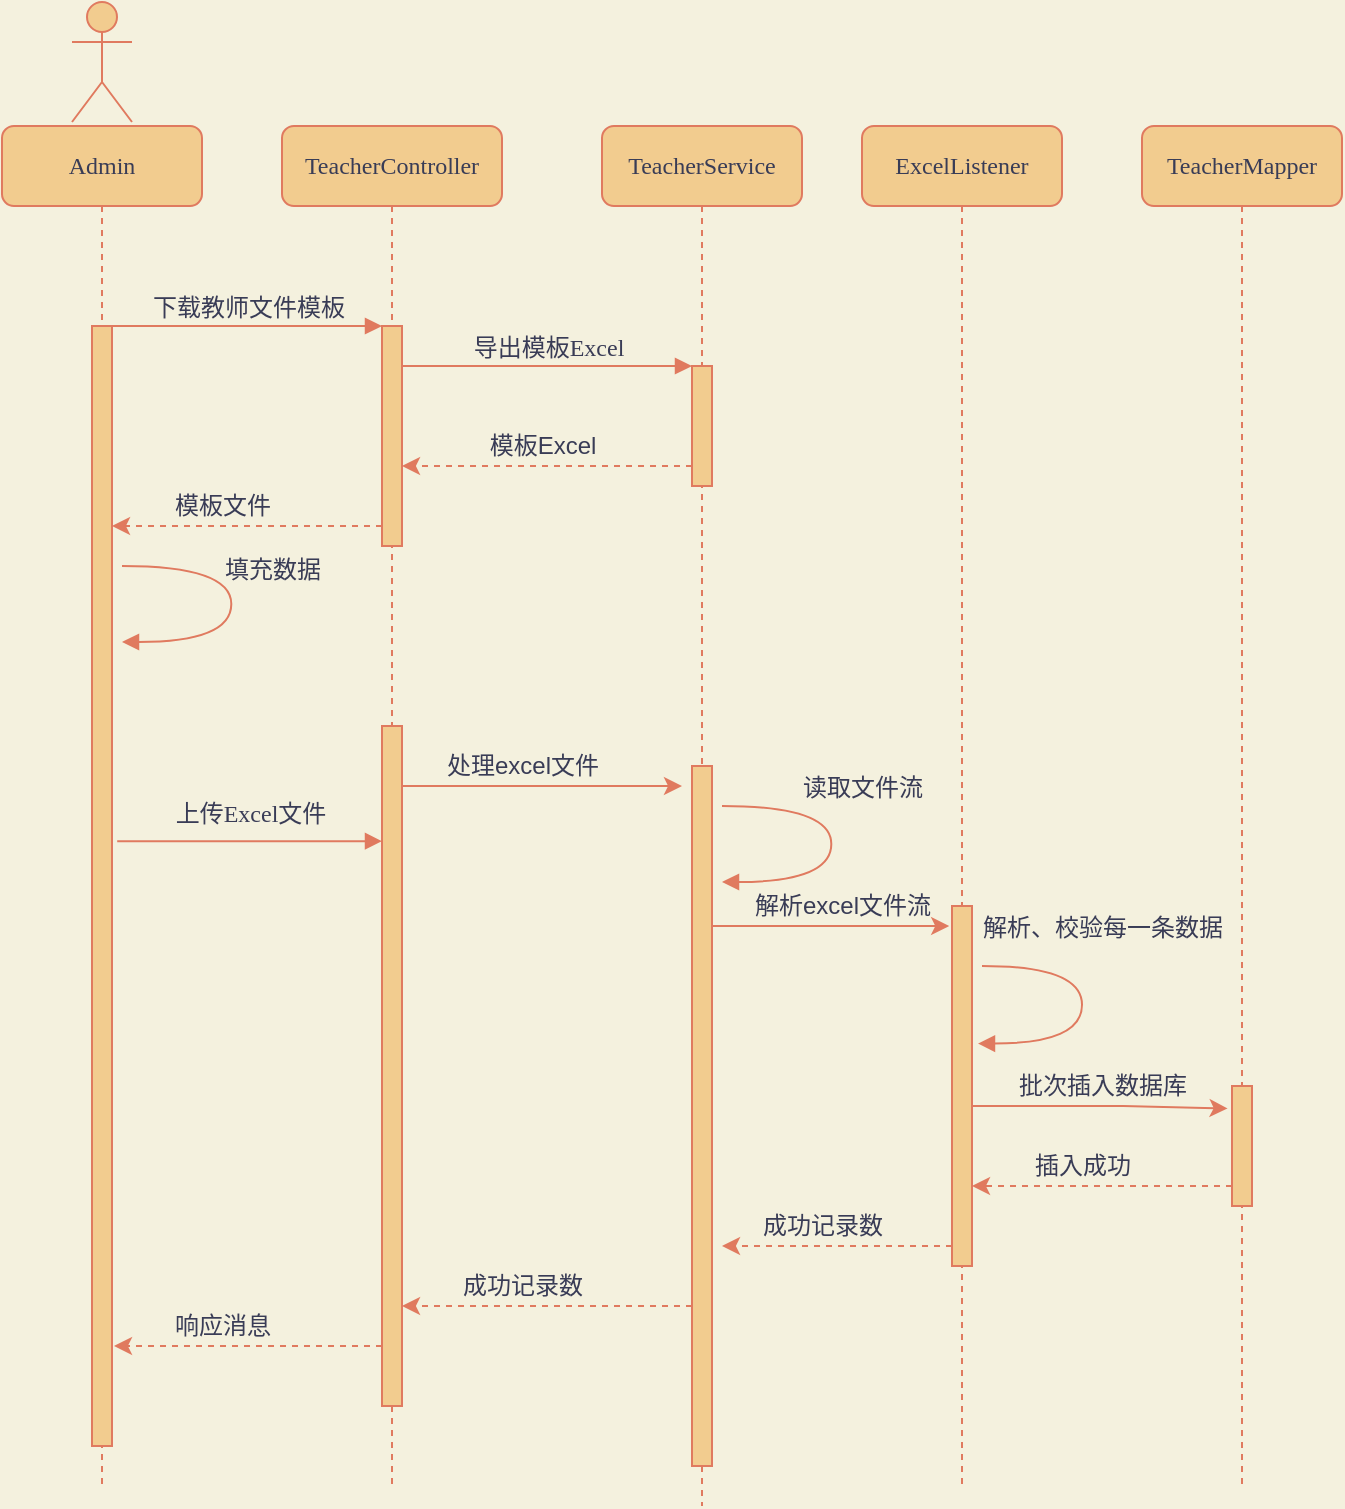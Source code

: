 <mxfile version="15.4.0" type="device"><diagram name="Page-1" id="13e1069c-82ec-6db2-03f1-153e76fe0fe0"><mxGraphModel dx="1024" dy="465" grid="1" gridSize="10" guides="0" tooltips="1" connect="1" arrows="1" fold="1" page="1" pageScale="1" pageWidth="1100" pageHeight="850" background="#F4F1DE" math="0" shadow="0"><root><mxCell id="0"/><mxCell id="1" parent="0"/><mxCell id="7baba1c4bc27f4b0-2" value="TeacherController" style="shape=umlLifeline;perimeter=lifelinePerimeter;whiteSpace=wrap;html=1;container=1;collapsible=0;recursiveResize=0;outlineConnect=0;rounded=1;shadow=0;comic=0;labelBackgroundColor=none;strokeWidth=1;fontFamily=Verdana;fontSize=12;align=center;fillColor=#F2CC8F;strokeColor=#E07A5F;fontColor=#393C56;" parent="1" vertex="1"><mxGeometry x="240" y="80" width="110" height="680" as="geometry"/></mxCell><mxCell id="7baba1c4bc27f4b0-10" value="" style="html=1;points=[];perimeter=orthogonalPerimeter;rounded=0;shadow=0;comic=0;labelBackgroundColor=none;strokeWidth=1;fontFamily=Verdana;fontSize=12;align=center;fillColor=#F2CC8F;strokeColor=#E07A5F;fontColor=#393C56;" parent="7baba1c4bc27f4b0-2" vertex="1"><mxGeometry x="50" y="100" width="10" height="110" as="geometry"/></mxCell><mxCell id="JRXdhzP-rt2ZwfCCmdSv-7" value="" style="html=1;points=[];perimeter=orthogonalPerimeter;rounded=0;shadow=0;comic=0;labelBackgroundColor=none;strokeWidth=1;fontFamily=Verdana;fontSize=12;align=center;fillColor=#F2CC8F;strokeColor=#E07A5F;fontColor=#393C56;" vertex="1" parent="7baba1c4bc27f4b0-2"><mxGeometry x="50" y="300" width="10" height="340" as="geometry"/></mxCell><mxCell id="JRXdhzP-rt2ZwfCCmdSv-14" value="处理excel文件" style="text;html=1;align=center;verticalAlign=middle;resizable=0;points=[];autosize=1;strokeColor=none;fillColor=none;fontColor=#393C56;" vertex="1" parent="7baba1c4bc27f4b0-2"><mxGeometry x="75" y="310" width="90" height="20" as="geometry"/></mxCell><mxCell id="JRXdhzP-rt2ZwfCCmdSv-25" value="" style="rounded=0;orthogonalLoop=1;jettySize=auto;html=1;entryX=1.036;entryY=1;entryDx=0;entryDy=0;entryPerimeter=0;labelBackgroundColor=#F4F1DE;strokeColor=#E07A5F;fontColor=#393C56;" edge="1" parent="1" source="7baba1c4bc27f4b0-3" target="JRXdhzP-rt2ZwfCCmdSv-26"><mxGeometry relative="1" as="geometry"><mxPoint x="570" y="370" as="targetPoint"/><Array as="points"><mxPoint x="520" y="480"/></Array></mxGeometry></mxCell><mxCell id="7baba1c4bc27f4b0-3" value="TeacherService" style="shape=umlLifeline;perimeter=lifelinePerimeter;whiteSpace=wrap;html=1;container=1;collapsible=0;recursiveResize=0;outlineConnect=0;rounded=1;shadow=0;comic=0;labelBackgroundColor=none;strokeWidth=1;fontFamily=Verdana;fontSize=12;align=center;fillColor=#F2CC8F;strokeColor=#E07A5F;fontColor=#393C56;" parent="1" vertex="1"><mxGeometry x="400" y="80" width="100" height="690" as="geometry"/></mxCell><mxCell id="7baba1c4bc27f4b0-13" value="" style="html=1;points=[];perimeter=orthogonalPerimeter;rounded=0;shadow=0;comic=0;labelBackgroundColor=none;strokeWidth=1;fontFamily=Verdana;fontSize=12;align=center;fillColor=#F2CC8F;strokeColor=#E07A5F;fontColor=#393C56;" parent="7baba1c4bc27f4b0-3" vertex="1"><mxGeometry x="45" y="120" width="10" height="60" as="geometry"/></mxCell><mxCell id="JRXdhzP-rt2ZwfCCmdSv-19" value="读取文件流" style="html=1;verticalAlign=bottom;endArrow=block;labelBackgroundColor=none;fontFamily=Verdana;fontSize=12;elbow=vertical;edgeStyle=orthogonalEdgeStyle;curved=1;exitX=1.038;exitY=0.345;exitPerimeter=0;strokeColor=#E07A5F;fontColor=#393C56;" edge="1" parent="7baba1c4bc27f4b0-3"><mxGeometry x="-0.258" y="15" relative="1" as="geometry"><mxPoint x="60.003" y="340" as="sourcePoint"/><mxPoint x="60" y="378" as="targetPoint"/><Array as="points"><mxPoint x="114.67" y="340"/><mxPoint x="114.67" y="378"/></Array><mxPoint as="offset"/></mxGeometry></mxCell><mxCell id="JRXdhzP-rt2ZwfCCmdSv-38" value="" style="html=1;points=[];perimeter=orthogonalPerimeter;rounded=0;shadow=0;comic=0;labelBackgroundColor=none;strokeWidth=1;fontFamily=Verdana;fontSize=12;align=center;fillColor=#F2CC8F;strokeColor=#E07A5F;fontColor=#393C56;" vertex="1" parent="7baba1c4bc27f4b0-3"><mxGeometry x="45" y="320" width="10" height="350" as="geometry"/></mxCell><mxCell id="7baba1c4bc27f4b0-4" value="ExcelListener" style="shape=umlLifeline;perimeter=lifelinePerimeter;whiteSpace=wrap;html=1;container=1;collapsible=0;recursiveResize=0;outlineConnect=0;rounded=1;shadow=0;comic=0;labelBackgroundColor=none;strokeWidth=1;fontFamily=Verdana;fontSize=12;align=center;fillColor=#F2CC8F;strokeColor=#E07A5F;fontColor=#393C56;" parent="1" vertex="1"><mxGeometry x="530" y="80" width="100" height="680" as="geometry"/></mxCell><mxCell id="7baba1c4bc27f4b0-34" value="" style="html=1;points=[];perimeter=orthogonalPerimeter;rounded=0;shadow=0;comic=0;labelBackgroundColor=none;strokeWidth=1;fontFamily=Verdana;fontSize=12;align=center;fillColor=#F2CC8F;strokeColor=#E07A5F;fontColor=#393C56;" parent="7baba1c4bc27f4b0-4" vertex="1"><mxGeometry x="45" y="390" width="10" height="180" as="geometry"/></mxCell><mxCell id="JRXdhzP-rt2ZwfCCmdSv-27" value="解析、校验每一条数据" style="html=1;verticalAlign=bottom;endArrow=block;labelBackgroundColor=none;fontFamily=Verdana;fontSize=12;elbow=vertical;edgeStyle=orthogonalEdgeStyle;curved=1;exitX=1.038;exitY=0.345;exitPerimeter=0;entryX=1.3;entryY=0.382;entryDx=0;entryDy=0;entryPerimeter=0;strokeColor=#E07A5F;fontColor=#393C56;" edge="1" parent="7baba1c4bc27f4b0-4" target="7baba1c4bc27f4b0-34"><mxGeometry x="-0.29" y="14" relative="1" as="geometry"><mxPoint x="60.003" y="420" as="sourcePoint"/><mxPoint x="60" y="458" as="targetPoint"/><Array as="points"><mxPoint x="110" y="420"/></Array><mxPoint x="-4" y="-10" as="offset"/></mxGeometry></mxCell><mxCell id="7baba1c4bc27f4b0-8" value="Admin" style="shape=umlLifeline;perimeter=lifelinePerimeter;whiteSpace=wrap;html=1;container=1;collapsible=0;recursiveResize=0;outlineConnect=0;rounded=1;shadow=0;comic=0;labelBackgroundColor=none;strokeWidth=1;fontFamily=Verdana;fontSize=12;align=center;fillColor=#F2CC8F;strokeColor=#E07A5F;fontColor=#393C56;" parent="1" vertex="1"><mxGeometry x="100" y="80" width="100" height="680" as="geometry"/></mxCell><mxCell id="7baba1c4bc27f4b0-9" value="" style="html=1;points=[];perimeter=orthogonalPerimeter;rounded=0;shadow=0;comic=0;labelBackgroundColor=none;strokeWidth=1;fontFamily=Verdana;fontSize=12;align=center;fillColor=#F2CC8F;strokeColor=#E07A5F;fontColor=#393C56;" parent="7baba1c4bc27f4b0-8" vertex="1"><mxGeometry x="45" y="100" width="10" height="560" as="geometry"/></mxCell><mxCell id="7baba1c4bc27f4b0-23" value="上传Excel文件" style="html=1;verticalAlign=bottom;endArrow=block;labelBackgroundColor=none;fontFamily=Verdana;fontSize=12;exitX=1.26;exitY=0.46;exitDx=0;exitDy=0;exitPerimeter=0;strokeColor=#E07A5F;fontColor=#393C56;" parent="1" source="7baba1c4bc27f4b0-9" target="JRXdhzP-rt2ZwfCCmdSv-7" edge="1"><mxGeometry x="-0.003" y="5" relative="1" as="geometry"><mxPoint x="160" y="385" as="sourcePoint"/><mxPoint x="290" y="370" as="targetPoint"/><Array as="points"/><mxPoint as="offset"/></mxGeometry></mxCell><mxCell id="7baba1c4bc27f4b0-11" value="下载教师文件模板" style="html=1;verticalAlign=bottom;endArrow=block;entryX=0;entryY=0;labelBackgroundColor=none;fontFamily=Verdana;fontSize=12;edgeStyle=elbowEdgeStyle;elbow=vertical;strokeColor=#E07A5F;fontColor=#393C56;" parent="1" source="7baba1c4bc27f4b0-9" target="7baba1c4bc27f4b0-10" edge="1"><mxGeometry relative="1" as="geometry"><mxPoint x="220" y="190" as="sourcePoint"/></mxGeometry></mxCell><mxCell id="7baba1c4bc27f4b0-14" value="导出模板Excel" style="html=1;verticalAlign=bottom;endArrow=block;entryX=0;entryY=0;labelBackgroundColor=none;fontFamily=Verdana;fontSize=12;edgeStyle=elbowEdgeStyle;elbow=vertical;strokeColor=#E07A5F;fontColor=#393C56;" parent="1" source="7baba1c4bc27f4b0-10" target="7baba1c4bc27f4b0-13" edge="1"><mxGeometry relative="1" as="geometry"><mxPoint x="370" y="200" as="sourcePoint"/></mxGeometry></mxCell><mxCell id="7baba1c4bc27f4b0-39" value="填充数据" style="html=1;verticalAlign=bottom;endArrow=block;labelBackgroundColor=none;fontFamily=Verdana;fontSize=12;elbow=vertical;edgeStyle=orthogonalEdgeStyle;curved=1;exitX=1.038;exitY=0.345;exitPerimeter=0;strokeColor=#E07A5F;fontColor=#393C56;" parent="1" edge="1"><mxGeometry x="-0.107" y="20" relative="1" as="geometry"><mxPoint x="160.003" y="300" as="sourcePoint"/><mxPoint x="160" y="338" as="targetPoint"/><Array as="points"><mxPoint x="214.67" y="300"/><mxPoint x="214.67" y="338"/></Array><mxPoint as="offset"/></mxGeometry></mxCell><mxCell id="JRXdhzP-rt2ZwfCCmdSv-1" value="" style="shape=umlActor;verticalLabelPosition=bottom;verticalAlign=top;html=1;outlineConnect=0;fillColor=#F2CC8F;strokeColor=#E07A5F;fontColor=#393C56;" vertex="1" parent="1"><mxGeometry x="135" y="18" width="30" height="60" as="geometry"/></mxCell><mxCell id="JRXdhzP-rt2ZwfCCmdSv-2" value="" style="edgeStyle=orthogonalEdgeStyle;rounded=0;orthogonalLoop=1;jettySize=auto;html=1;dashed=1;labelBackgroundColor=#F4F1DE;strokeColor=#E07A5F;fontColor=#393C56;" edge="1" parent="1" source="7baba1c4bc27f4b0-13"><mxGeometry relative="1" as="geometry"><mxPoint x="300" y="250" as="targetPoint"/><Array as="points"><mxPoint x="410" y="250"/><mxPoint x="410" y="250"/></Array></mxGeometry></mxCell><mxCell id="JRXdhzP-rt2ZwfCCmdSv-3" value="模板Excel" style="text;html=1;align=center;verticalAlign=middle;resizable=0;points=[];autosize=1;strokeColor=none;fillColor=none;fontColor=#393C56;" vertex="1" parent="1"><mxGeometry x="335" y="230" width="70" height="20" as="geometry"/></mxCell><mxCell id="JRXdhzP-rt2ZwfCCmdSv-5" value="" style="rounded=0;orthogonalLoop=1;jettySize=auto;html=1;dashed=1;labelBackgroundColor=#F4F1DE;strokeColor=#E07A5F;fontColor=#393C56;" edge="1" parent="1" source="7baba1c4bc27f4b0-10" target="7baba1c4bc27f4b0-9"><mxGeometry relative="1" as="geometry"><mxPoint x="160" y="280" as="targetPoint"/><Array as="points"><mxPoint x="220" y="280"/></Array></mxGeometry></mxCell><mxCell id="JRXdhzP-rt2ZwfCCmdSv-6" value="模板文件" style="text;html=1;align=center;verticalAlign=middle;resizable=0;points=[];autosize=1;strokeColor=none;fillColor=none;fontColor=#393C56;" vertex="1" parent="1"><mxGeometry x="180" y="260" width="60" height="20" as="geometry"/></mxCell><mxCell id="JRXdhzP-rt2ZwfCCmdSv-13" value="" style="rounded=0;orthogonalLoop=1;jettySize=auto;html=1;labelBackgroundColor=#F4F1DE;strokeColor=#E07A5F;fontColor=#393C56;" edge="1" parent="1" source="JRXdhzP-rt2ZwfCCmdSv-7"><mxGeometry relative="1" as="geometry"><mxPoint x="440" y="410" as="targetPoint"/><Array as="points"><mxPoint x="360" y="410"/></Array></mxGeometry></mxCell><mxCell id="JRXdhzP-rt2ZwfCCmdSv-26" value="解析excel文件流" style="text;html=1;align=center;verticalAlign=middle;resizable=0;points=[];autosize=1;strokeColor=none;fillColor=none;fontColor=#393C56;" vertex="1" parent="1"><mxGeometry x="470" y="460" width="100" height="20" as="geometry"/></mxCell><mxCell id="JRXdhzP-rt2ZwfCCmdSv-29" value="批次插入数据库" style="text;html=1;align=center;verticalAlign=middle;resizable=0;points=[];autosize=1;strokeColor=none;fillColor=none;fontColor=#393C56;" vertex="1" parent="1"><mxGeometry x="600" y="550" width="100" height="20" as="geometry"/></mxCell><mxCell id="JRXdhzP-rt2ZwfCCmdSv-28" value="" style="rounded=0;orthogonalLoop=1;jettySize=auto;html=1;entryX=-0.22;entryY=0.187;entryDx=0;entryDy=0;entryPerimeter=0;labelBackgroundColor=#F4F1DE;strokeColor=#E07A5F;fontColor=#393C56;" edge="1" parent="1" target="JRXdhzP-rt2ZwfCCmdSv-31"><mxGeometry relative="1" as="geometry"><mxPoint x="585" y="570" as="sourcePoint"/><mxPoint x="719" y="570" as="targetPoint"/><Array as="points"><mxPoint x="660.5" y="570"/></Array></mxGeometry></mxCell><mxCell id="JRXdhzP-rt2ZwfCCmdSv-30" value="TeacherMapper" style="shape=umlLifeline;perimeter=lifelinePerimeter;whiteSpace=wrap;html=1;container=1;collapsible=0;recursiveResize=0;outlineConnect=0;rounded=1;shadow=0;comic=0;labelBackgroundColor=none;strokeWidth=1;fontFamily=Verdana;fontSize=12;align=center;fillColor=#F2CC8F;strokeColor=#E07A5F;fontColor=#393C56;" vertex="1" parent="1"><mxGeometry x="670" y="80" width="100" height="680" as="geometry"/></mxCell><mxCell id="JRXdhzP-rt2ZwfCCmdSv-31" value="" style="html=1;points=[];perimeter=orthogonalPerimeter;rounded=0;shadow=0;comic=0;labelBackgroundColor=none;strokeWidth=1;fontFamily=Verdana;fontSize=12;align=center;fillColor=#F2CC8F;strokeColor=#E07A5F;fontColor=#393C56;" vertex="1" parent="JRXdhzP-rt2ZwfCCmdSv-30"><mxGeometry x="45" y="480" width="10" height="60" as="geometry"/></mxCell><mxCell id="JRXdhzP-rt2ZwfCCmdSv-34" value="" style="edgeStyle=none;rounded=0;orthogonalLoop=1;jettySize=auto;html=1;dashed=1;labelBackgroundColor=#F4F1DE;strokeColor=#E07A5F;fontColor=#393C56;" edge="1" parent="1" source="JRXdhzP-rt2ZwfCCmdSv-31"><mxGeometry relative="1" as="geometry"><mxPoint x="585" y="610" as="targetPoint"/><Array as="points"><mxPoint x="690" y="610"/></Array></mxGeometry></mxCell><mxCell id="JRXdhzP-rt2ZwfCCmdSv-35" value="插入成功" style="text;html=1;align=center;verticalAlign=middle;resizable=0;points=[];autosize=1;strokeColor=none;fillColor=none;fontColor=#393C56;" vertex="1" parent="1"><mxGeometry x="610" y="590" width="60" height="20" as="geometry"/></mxCell><mxCell id="JRXdhzP-rt2ZwfCCmdSv-36" value="" style="edgeStyle=none;rounded=0;orthogonalLoop=1;jettySize=auto;html=1;dashed=1;labelBackgroundColor=#F4F1DE;strokeColor=#E07A5F;fontColor=#393C56;" edge="1" parent="1" source="7baba1c4bc27f4b0-34"><mxGeometry relative="1" as="geometry"><mxPoint x="460" y="640" as="targetPoint"/><Array as="points"><mxPoint x="480" y="640"/></Array></mxGeometry></mxCell><mxCell id="JRXdhzP-rt2ZwfCCmdSv-37" value="成功记录数" style="text;html=1;align=center;verticalAlign=middle;resizable=0;points=[];autosize=1;strokeColor=none;fillColor=none;fontColor=#393C56;" vertex="1" parent="1"><mxGeometry x="470" y="620" width="80" height="20" as="geometry"/></mxCell><mxCell id="JRXdhzP-rt2ZwfCCmdSv-39" value="" style="edgeStyle=none;rounded=0;orthogonalLoop=1;jettySize=auto;html=1;dashed=1;labelBackgroundColor=#F4F1DE;strokeColor=#E07A5F;fontColor=#393C56;" edge="1" parent="1" source="JRXdhzP-rt2ZwfCCmdSv-38"><mxGeometry relative="1" as="geometry"><mxPoint x="300" y="670" as="targetPoint"/><Array as="points"><mxPoint x="370" y="670"/></Array></mxGeometry></mxCell><mxCell id="JRXdhzP-rt2ZwfCCmdSv-40" value="成功记录数" style="text;html=1;align=center;verticalAlign=middle;resizable=0;points=[];autosize=1;strokeColor=none;fillColor=none;fontColor=#393C56;" vertex="1" parent="1"><mxGeometry x="320" y="650" width="80" height="20" as="geometry"/></mxCell><mxCell id="JRXdhzP-rt2ZwfCCmdSv-42" value="" style="edgeStyle=none;rounded=0;orthogonalLoop=1;jettySize=auto;html=1;dashed=1;labelBackgroundColor=#F4F1DE;strokeColor=#E07A5F;fontColor=#393C56;" edge="1" parent="1" source="JRXdhzP-rt2ZwfCCmdSv-7"><mxGeometry relative="1" as="geometry"><mxPoint x="156" y="690" as="targetPoint"/><Array as="points"><mxPoint x="240" y="690"/></Array></mxGeometry></mxCell><mxCell id="JRXdhzP-rt2ZwfCCmdSv-43" value="响应消息" style="text;html=1;align=center;verticalAlign=middle;resizable=0;points=[];autosize=1;strokeColor=none;fillColor=none;fontColor=#393C56;" vertex="1" parent="1"><mxGeometry x="180" y="670" width="60" height="20" as="geometry"/></mxCell></root></mxGraphModel></diagram></mxfile>
